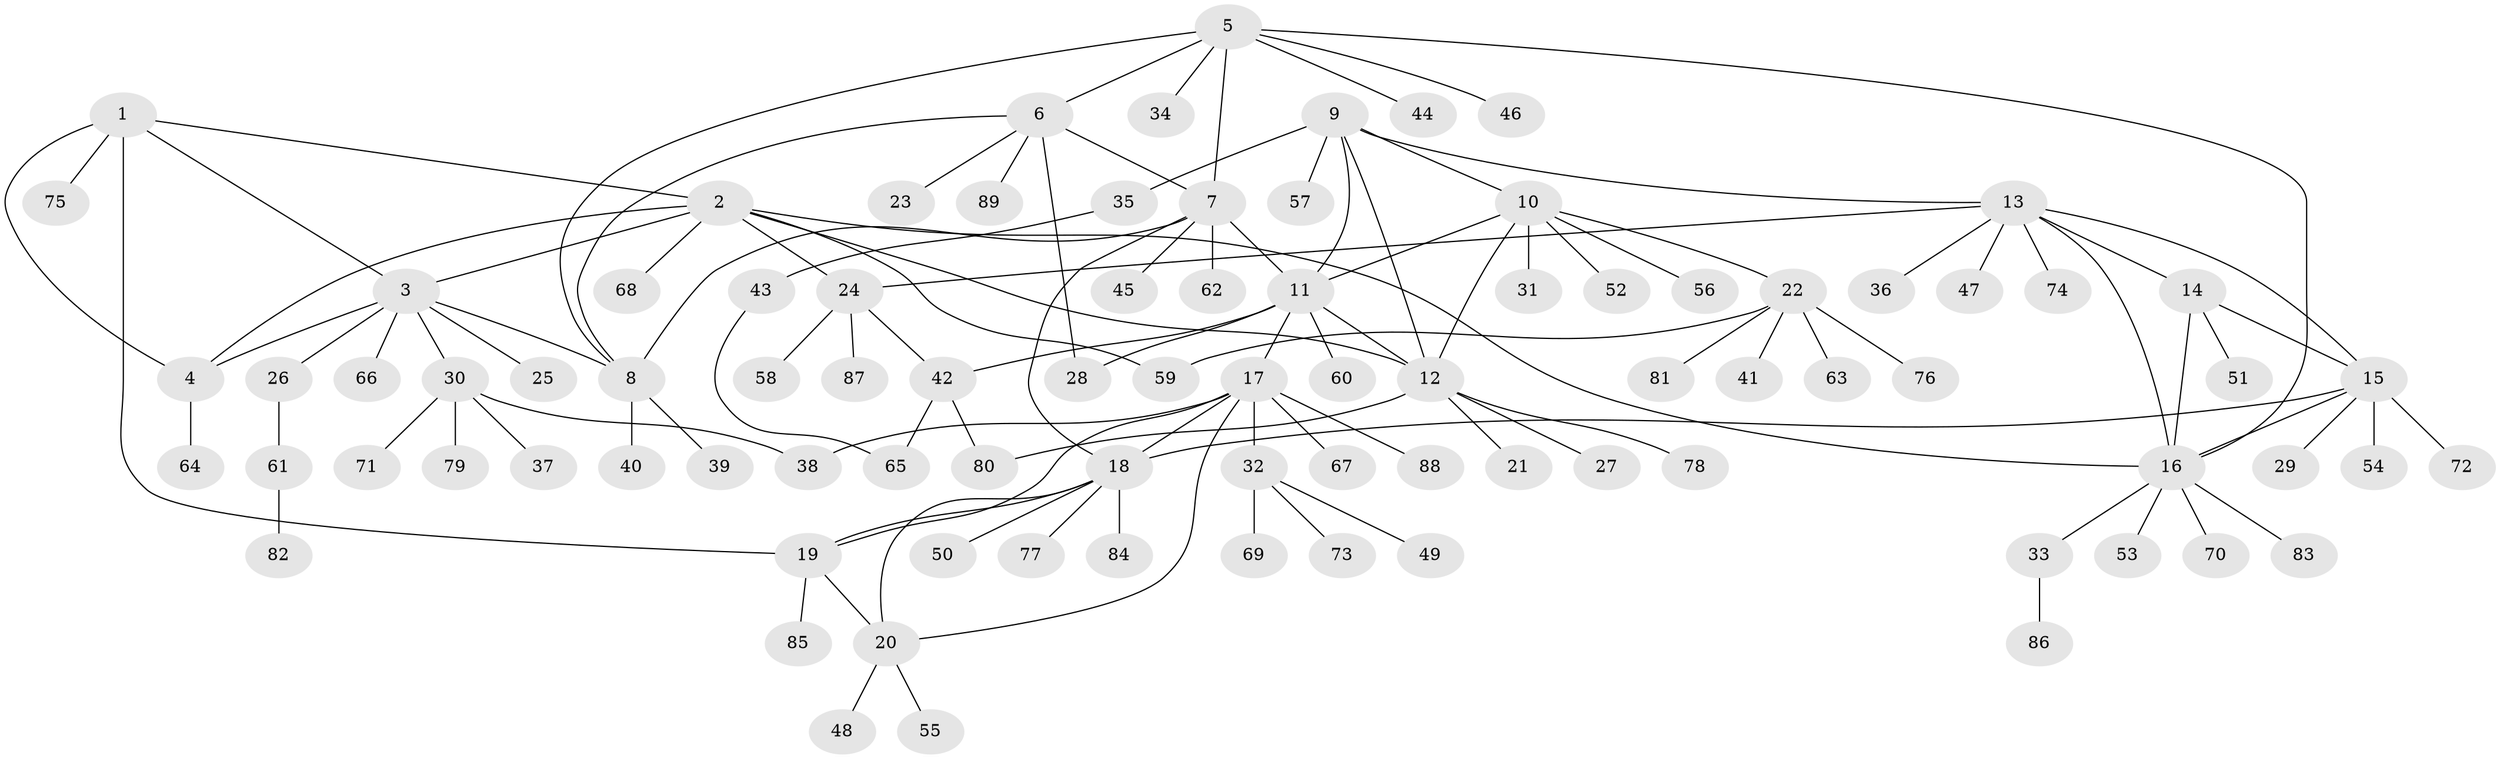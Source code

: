 // coarse degree distribution, {4: 0.06060606060606061, 11: 0.015151515151515152, 7: 0.06060606060606061, 3: 0.045454545454545456, 6: 0.07575757575757576, 5: 0.030303030303030304, 9: 0.030303030303030304, 13: 0.015151515151515152, 1: 0.5909090909090909, 2: 0.07575757575757576}
// Generated by graph-tools (version 1.1) at 2025/24/03/03/25 07:24:13]
// undirected, 89 vertices, 116 edges
graph export_dot {
graph [start="1"]
  node [color=gray90,style=filled];
  1;
  2;
  3;
  4;
  5;
  6;
  7;
  8;
  9;
  10;
  11;
  12;
  13;
  14;
  15;
  16;
  17;
  18;
  19;
  20;
  21;
  22;
  23;
  24;
  25;
  26;
  27;
  28;
  29;
  30;
  31;
  32;
  33;
  34;
  35;
  36;
  37;
  38;
  39;
  40;
  41;
  42;
  43;
  44;
  45;
  46;
  47;
  48;
  49;
  50;
  51;
  52;
  53;
  54;
  55;
  56;
  57;
  58;
  59;
  60;
  61;
  62;
  63;
  64;
  65;
  66;
  67;
  68;
  69;
  70;
  71;
  72;
  73;
  74;
  75;
  76;
  77;
  78;
  79;
  80;
  81;
  82;
  83;
  84;
  85;
  86;
  87;
  88;
  89;
  1 -- 2;
  1 -- 3;
  1 -- 4;
  1 -- 19;
  1 -- 75;
  2 -- 3;
  2 -- 4;
  2 -- 12;
  2 -- 16;
  2 -- 24;
  2 -- 59;
  2 -- 68;
  3 -- 4;
  3 -- 8;
  3 -- 25;
  3 -- 26;
  3 -- 30;
  3 -- 66;
  4 -- 64;
  5 -- 6;
  5 -- 7;
  5 -- 8;
  5 -- 16;
  5 -- 34;
  5 -- 44;
  5 -- 46;
  6 -- 7;
  6 -- 8;
  6 -- 23;
  6 -- 28;
  6 -- 89;
  7 -- 8;
  7 -- 11;
  7 -- 18;
  7 -- 45;
  7 -- 62;
  8 -- 39;
  8 -- 40;
  9 -- 10;
  9 -- 11;
  9 -- 12;
  9 -- 13;
  9 -- 35;
  9 -- 57;
  10 -- 11;
  10 -- 12;
  10 -- 22;
  10 -- 31;
  10 -- 52;
  10 -- 56;
  11 -- 12;
  11 -- 17;
  11 -- 28;
  11 -- 42;
  11 -- 60;
  12 -- 21;
  12 -- 27;
  12 -- 78;
  12 -- 80;
  13 -- 14;
  13 -- 15;
  13 -- 16;
  13 -- 24;
  13 -- 36;
  13 -- 47;
  13 -- 74;
  14 -- 15;
  14 -- 16;
  14 -- 51;
  15 -- 16;
  15 -- 18;
  15 -- 29;
  15 -- 54;
  15 -- 72;
  16 -- 33;
  16 -- 53;
  16 -- 70;
  16 -- 83;
  17 -- 18;
  17 -- 19;
  17 -- 20;
  17 -- 32;
  17 -- 38;
  17 -- 67;
  17 -- 88;
  18 -- 19;
  18 -- 20;
  18 -- 50;
  18 -- 77;
  18 -- 84;
  19 -- 20;
  19 -- 85;
  20 -- 48;
  20 -- 55;
  22 -- 41;
  22 -- 59;
  22 -- 63;
  22 -- 76;
  22 -- 81;
  24 -- 42;
  24 -- 58;
  24 -- 87;
  26 -- 61;
  30 -- 37;
  30 -- 38;
  30 -- 71;
  30 -- 79;
  32 -- 49;
  32 -- 69;
  32 -- 73;
  33 -- 86;
  35 -- 43;
  42 -- 65;
  42 -- 80;
  43 -- 65;
  61 -- 82;
}
